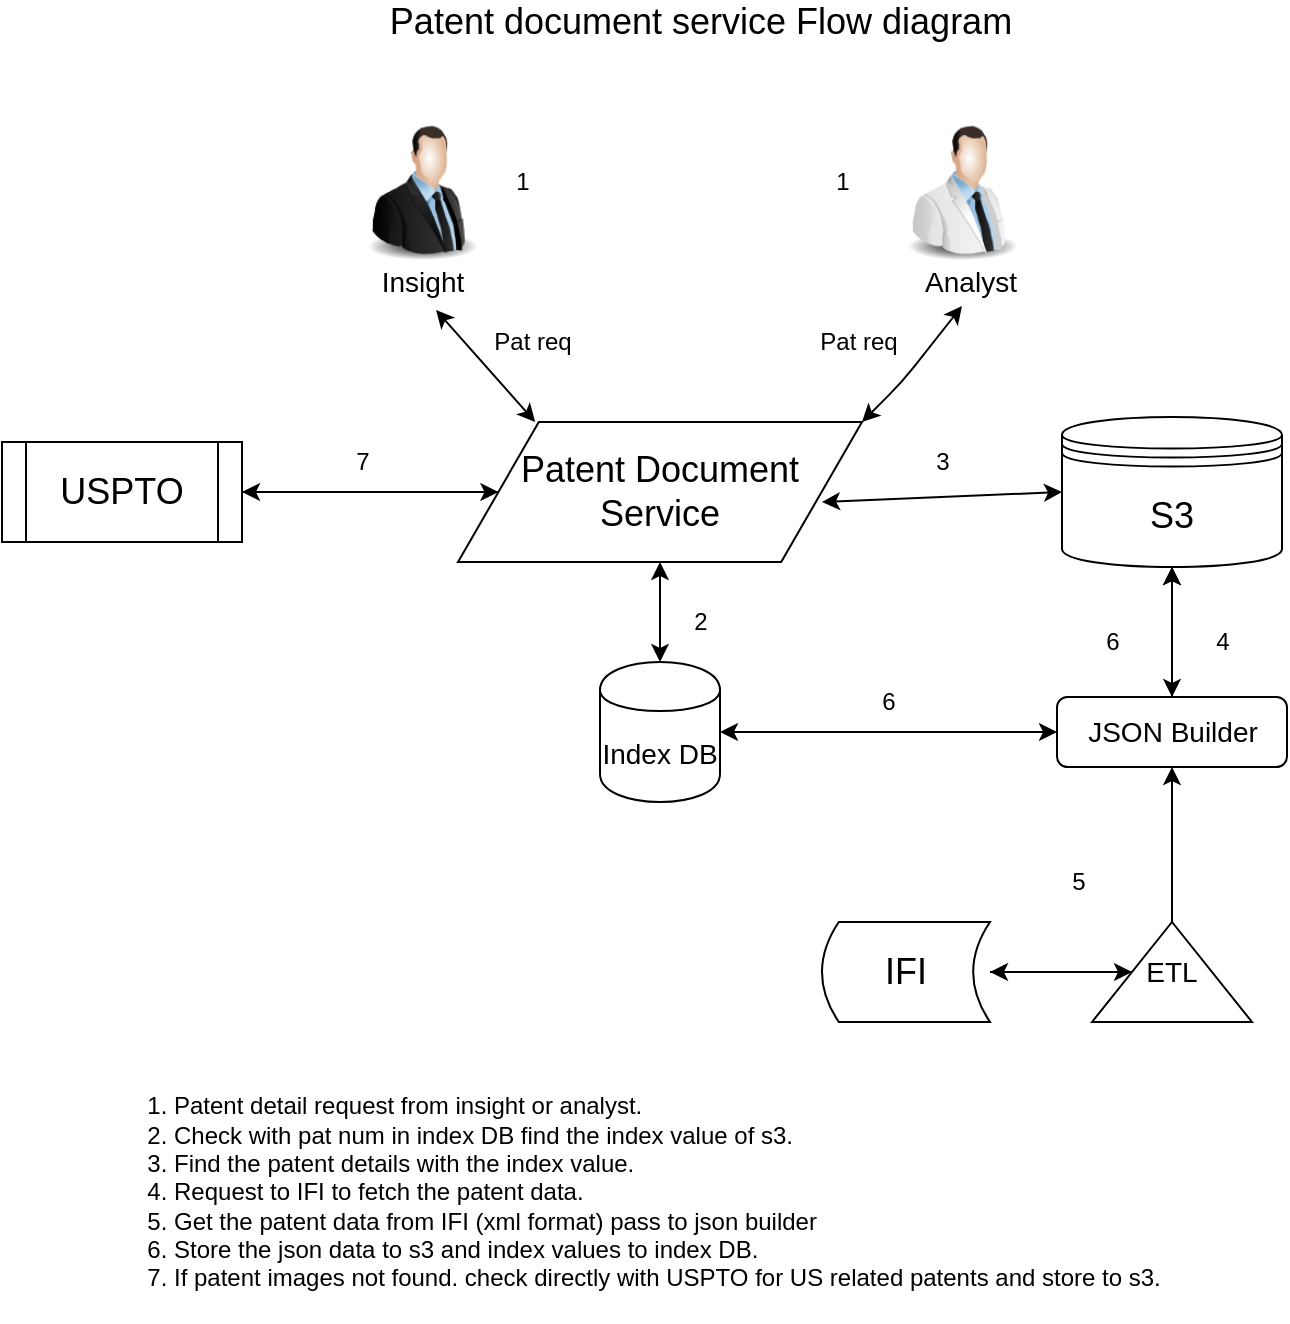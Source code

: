 <mxfile version="12.5.5" type="device"><diagram id="X-fhTgXpufYlBWxibosq" name="Page-1"><mxGraphModel dx="1408" dy="690" grid="1" gridSize="10" guides="1" tooltips="1" connect="1" arrows="1" fold="1" page="1" pageScale="1" pageWidth="827" pageHeight="1169" math="0" shadow="0"><root><mxCell id="0"/><mxCell id="1" parent="0"/><mxCell id="ar3HqUI64MT89x5p7FtE-33" style="edgeStyle=orthogonalEdgeStyle;rounded=0;orthogonalLoop=1;jettySize=auto;html=1;" edge="1" parent="1" source="ar3HqUI64MT89x5p7FtE-1" target="ar3HqUI64MT89x5p7FtE-31"><mxGeometry relative="1" as="geometry"/></mxCell><mxCell id="ar3HqUI64MT89x5p7FtE-1" value="&lt;font style=&quot;font-size: 18px&quot;&gt;Patent Document &lt;br&gt;Service&lt;/font&gt;" style="shape=parallelogram;perimeter=parallelogramPerimeter;whiteSpace=wrap;html=1;" vertex="1" parent="1"><mxGeometry x="298" y="230" width="202" height="70" as="geometry"/></mxCell><mxCell id="ar3HqUI64MT89x5p7FtE-2" value="" style="image;html=1;labelBackgroundColor=#ffffff;image=img/lib/clip_art/people/Suit_Man_128x128.png" vertex="1" parent="1"><mxGeometry x="240" y="80" width="80" height="70" as="geometry"/></mxCell><mxCell id="ar3HqUI64MT89x5p7FtE-3" value="" style="image;html=1;labelBackgroundColor=#ffffff;image=img/lib/clip_art/people/Scientist_Man_128x128.png" vertex="1" parent="1"><mxGeometry x="510" y="80" width="80" height="70" as="geometry"/></mxCell><mxCell id="ar3HqUI64MT89x5p7FtE-4" value="&lt;font style=&quot;font-size: 14px&quot;&gt;Insight&lt;/font&gt;" style="text;html=1;align=center;verticalAlign=middle;resizable=0;points=[];autosize=1;" vertex="1" parent="1"><mxGeometry x="250" y="150" width="60" height="20" as="geometry"/></mxCell><mxCell id="ar3HqUI64MT89x5p7FtE-5" value="&lt;font style=&quot;font-size: 14px&quot;&gt;Analyst&lt;/font&gt;" style="text;html=1;align=center;verticalAlign=middle;resizable=0;points=[];autosize=1;" vertex="1" parent="1"><mxGeometry x="524" y="150" width="60" height="20" as="geometry"/></mxCell><mxCell id="ar3HqUI64MT89x5p7FtE-6" value="" style="endArrow=classic;startArrow=classic;html=1;exitX=0.191;exitY=0;exitDx=0;exitDy=0;exitPerimeter=0;entryX=0.617;entryY=1.2;entryDx=0;entryDy=0;entryPerimeter=0;" edge="1" parent="1" source="ar3HqUI64MT89x5p7FtE-1"><mxGeometry width="50" height="50" relative="1" as="geometry"><mxPoint x="270" y="220" as="sourcePoint"/><mxPoint x="287.02" y="174" as="targetPoint"/></mxGeometry></mxCell><mxCell id="ar3HqUI64MT89x5p7FtE-7" value="" style="endArrow=classic;startArrow=classic;html=1;entryX=0.45;entryY=1.1;entryDx=0;entryDy=0;entryPerimeter=0;" edge="1" parent="1"><mxGeometry width="50" height="50" relative="1" as="geometry"><mxPoint x="500" y="230" as="sourcePoint"/><mxPoint x="550" y="172" as="targetPoint"/><Array as="points"><mxPoint x="520" y="210"/></Array></mxGeometry></mxCell><mxCell id="ar3HqUI64MT89x5p7FtE-8" value="Pat req" style="text;html=1;align=center;verticalAlign=middle;resizable=0;points=[];autosize=1;" vertex="1" parent="1"><mxGeometry x="310" y="180" width="50" height="20" as="geometry"/></mxCell><mxCell id="ar3HqUI64MT89x5p7FtE-11" value="Pat req" style="text;html=1;align=center;verticalAlign=middle;resizable=0;points=[];autosize=1;" vertex="1" parent="1"><mxGeometry x="473" y="180" width="50" height="20" as="geometry"/></mxCell><mxCell id="ar3HqUI64MT89x5p7FtE-12" style="edgeStyle=orthogonalEdgeStyle;rounded=0;orthogonalLoop=1;jettySize=auto;html=1;exitX=0.5;exitY=1;exitDx=0;exitDy=0;" edge="1" parent="1" source="ar3HqUI64MT89x5p7FtE-1" target="ar3HqUI64MT89x5p7FtE-1"><mxGeometry relative="1" as="geometry"/></mxCell><mxCell id="ar3HqUI64MT89x5p7FtE-24" style="edgeStyle=orthogonalEdgeStyle;rounded=0;orthogonalLoop=1;jettySize=auto;html=1;entryX=0.5;entryY=0;entryDx=0;entryDy=0;" edge="1" parent="1" source="ar3HqUI64MT89x5p7FtE-13" target="ar3HqUI64MT89x5p7FtE-20"><mxGeometry relative="1" as="geometry"/></mxCell><mxCell id="ar3HqUI64MT89x5p7FtE-13" value="&lt;font style=&quot;font-size: 18px&quot;&gt;S3&lt;/font&gt;" style="shape=datastore;whiteSpace=wrap;html=1;" vertex="1" parent="1"><mxGeometry x="600" y="227.5" width="110" height="75" as="geometry"/></mxCell><mxCell id="ar3HqUI64MT89x5p7FtE-15" value="" style="endArrow=classic;startArrow=classic;html=1;entryX=0;entryY=0.5;entryDx=0;entryDy=0;" edge="1" parent="1" target="ar3HqUI64MT89x5p7FtE-13"><mxGeometry width="50" height="50" relative="1" as="geometry"><mxPoint x="480" y="270" as="sourcePoint"/><mxPoint x="530" y="220" as="targetPoint"/></mxGeometry></mxCell><mxCell id="ar3HqUI64MT89x5p7FtE-17" value="&lt;font style=&quot;font-size: 14px&quot;&gt;Index DB&lt;/font&gt;" style="shape=cylinder;whiteSpace=wrap;html=1;boundedLbl=1;backgroundOutline=1;" vertex="1" parent="1"><mxGeometry x="369" y="350" width="60" height="70" as="geometry"/></mxCell><mxCell id="ar3HqUI64MT89x5p7FtE-18" style="edgeStyle=orthogonalEdgeStyle;rounded=0;orthogonalLoop=1;jettySize=auto;html=1;exitX=0.5;exitY=1;exitDx=0;exitDy=0;" edge="1" parent="1" source="ar3HqUI64MT89x5p7FtE-17" target="ar3HqUI64MT89x5p7FtE-17"><mxGeometry relative="1" as="geometry"/></mxCell><mxCell id="ar3HqUI64MT89x5p7FtE-19" value="" style="endArrow=classic;startArrow=classic;html=1;entryX=0.5;entryY=1;entryDx=0;entryDy=0;" edge="1" parent="1" source="ar3HqUI64MT89x5p7FtE-17" target="ar3HqUI64MT89x5p7FtE-1"><mxGeometry width="50" height="50" relative="1" as="geometry"><mxPoint x="370" y="360" as="sourcePoint"/><mxPoint x="420" y="310" as="targetPoint"/></mxGeometry></mxCell><mxCell id="ar3HqUI64MT89x5p7FtE-22" value="" style="edgeStyle=orthogonalEdgeStyle;rounded=0;orthogonalLoop=1;jettySize=auto;html=1;" edge="1" parent="1" source="ar3HqUI64MT89x5p7FtE-20" target="ar3HqUI64MT89x5p7FtE-13"><mxGeometry relative="1" as="geometry"/></mxCell><mxCell id="ar3HqUI64MT89x5p7FtE-23" value="" style="edgeStyle=orthogonalEdgeStyle;rounded=0;orthogonalLoop=1;jettySize=auto;html=1;" edge="1" parent="1" source="ar3HqUI64MT89x5p7FtE-20" target="ar3HqUI64MT89x5p7FtE-13"><mxGeometry relative="1" as="geometry"/></mxCell><mxCell id="ar3HqUI64MT89x5p7FtE-20" value="&lt;font style=&quot;font-size: 14px&quot;&gt;JSON Builder&lt;/font&gt;" style="rounded=1;whiteSpace=wrap;html=1;" vertex="1" parent="1"><mxGeometry x="597.5" y="367.5" width="115" height="35" as="geometry"/></mxCell><mxCell id="ar3HqUI64MT89x5p7FtE-21" value="" style="endArrow=classic;startArrow=classic;html=1;entryX=0;entryY=0.5;entryDx=0;entryDy=0;exitX=1;exitY=0.5;exitDx=0;exitDy=0;" edge="1" parent="1" source="ar3HqUI64MT89x5p7FtE-17" target="ar3HqUI64MT89x5p7FtE-20"><mxGeometry width="50" height="50" relative="1" as="geometry"><mxPoint x="440" y="390" as="sourcePoint"/><mxPoint x="480" y="350" as="targetPoint"/></mxGeometry></mxCell><mxCell id="ar3HqUI64MT89x5p7FtE-27" style="edgeStyle=orthogonalEdgeStyle;rounded=0;orthogonalLoop=1;jettySize=auto;html=1;entryX=0.5;entryY=0;entryDx=0;entryDy=0;" edge="1" parent="1" source="ar3HqUI64MT89x5p7FtE-25" target="ar3HqUI64MT89x5p7FtE-26"><mxGeometry relative="1" as="geometry"/></mxCell><mxCell id="ar3HqUI64MT89x5p7FtE-25" value="&lt;font style=&quot;font-size: 18px&quot;&gt;IFI&lt;/font&gt;" style="shape=dataStorage;whiteSpace=wrap;html=1;" vertex="1" parent="1"><mxGeometry x="480" y="480" width="84" height="50" as="geometry"/></mxCell><mxCell id="ar3HqUI64MT89x5p7FtE-28" style="edgeStyle=orthogonalEdgeStyle;rounded=0;orthogonalLoop=1;jettySize=auto;html=1;" edge="1" parent="1" source="ar3HqUI64MT89x5p7FtE-26" target="ar3HqUI64MT89x5p7FtE-25"><mxGeometry relative="1" as="geometry"/></mxCell><mxCell id="ar3HqUI64MT89x5p7FtE-29" style="edgeStyle=orthogonalEdgeStyle;rounded=0;orthogonalLoop=1;jettySize=auto;html=1;entryX=0.5;entryY=1;entryDx=0;entryDy=0;" edge="1" parent="1" source="ar3HqUI64MT89x5p7FtE-26" target="ar3HqUI64MT89x5p7FtE-20"><mxGeometry relative="1" as="geometry"/></mxCell><mxCell id="ar3HqUI64MT89x5p7FtE-26" value="&lt;font style=&quot;font-size: 14px&quot;&gt;ETL&lt;/font&gt;" style="triangle;whiteSpace=wrap;html=1;direction=north;" vertex="1" parent="1"><mxGeometry x="615" y="480" width="80" height="50" as="geometry"/></mxCell><mxCell id="ar3HqUI64MT89x5p7FtE-32" style="edgeStyle=orthogonalEdgeStyle;rounded=0;orthogonalLoop=1;jettySize=auto;html=1;" edge="1" parent="1" source="ar3HqUI64MT89x5p7FtE-31" target="ar3HqUI64MT89x5p7FtE-1"><mxGeometry relative="1" as="geometry"/></mxCell><mxCell id="ar3HqUI64MT89x5p7FtE-31" value="&lt;font style=&quot;font-size: 18px&quot;&gt;USPTO&lt;/font&gt;" style="shape=process;whiteSpace=wrap;html=1;backgroundOutline=1;" vertex="1" parent="1"><mxGeometry x="70" y="240" width="120" height="50" as="geometry"/></mxCell><mxCell id="ar3HqUI64MT89x5p7FtE-34" value="1" style="text;html=1;align=center;verticalAlign=middle;resizable=0;points=[];autosize=1;" vertex="1" parent="1"><mxGeometry x="320" y="100" width="20" height="20" as="geometry"/></mxCell><mxCell id="ar3HqUI64MT89x5p7FtE-35" value="1" style="text;html=1;align=center;verticalAlign=middle;resizable=0;points=[];autosize=1;" vertex="1" parent="1"><mxGeometry x="480" y="100" width="20" height="20" as="geometry"/></mxCell><mxCell id="ar3HqUI64MT89x5p7FtE-38" value="2" style="text;html=1;align=center;verticalAlign=middle;resizable=0;points=[];autosize=1;" vertex="1" parent="1"><mxGeometry x="409" y="320" width="20" height="20" as="geometry"/></mxCell><mxCell id="ar3HqUI64MT89x5p7FtE-39" value="3" style="text;html=1;align=center;verticalAlign=middle;resizable=0;points=[];autosize=1;" vertex="1" parent="1"><mxGeometry x="530" y="240" width="20" height="20" as="geometry"/></mxCell><mxCell id="ar3HqUI64MT89x5p7FtE-40" value="4" style="text;html=1;align=center;verticalAlign=middle;resizable=0;points=[];autosize=1;" vertex="1" parent="1"><mxGeometry x="670" y="330" width="20" height="20" as="geometry"/></mxCell><mxCell id="ar3HqUI64MT89x5p7FtE-41" value="5" style="text;html=1;align=center;verticalAlign=middle;resizable=0;points=[];autosize=1;" vertex="1" parent="1"><mxGeometry x="597.5" y="450" width="20" height="20" as="geometry"/></mxCell><mxCell id="ar3HqUI64MT89x5p7FtE-42" value="6&lt;span style=&quot;color: rgba(0 , 0 , 0 , 0) ; font-family: monospace ; font-size: 0px&quot;&gt;%3CmxGraphModel%3E%3Croot%3E%3CmxCell%20id%3D%220%22%2F%3E%3CmxCell%20id%3D%221%22%20parent%3D%220%22%2F%3E%3CmxCell%20id%3D%222%22%20value%3D%221%22%20style%3D%22text%3Bhtml%3D1%3Balign%3Dcenter%3BverticalAlign%3Dmiddle%3Bresizable%3D0%3Bpoints%3D%5B%5D%3Bautosize%3D1%3B%22%20vertex%3D%221%22%20parent%3D%221%22%3E%3CmxGeometry%20x%3D%22369%22%20y%3D%22220%22%20width%3D%2220%22%20height%3D%2220%22%20as%3D%22geometry%22%2F%3E%3C%2FmxCell%3E%3C%2Froot%3E%3C%2FmxGraphModel%3E&lt;/span&gt;" style="text;html=1;align=center;verticalAlign=middle;resizable=0;points=[];autosize=1;" vertex="1" parent="1"><mxGeometry x="503" y="360" width="20" height="20" as="geometry"/></mxCell><mxCell id="ar3HqUI64MT89x5p7FtE-43" value="6&lt;span style=&quot;color: rgba(0 , 0 , 0 , 0) ; font-family: monospace ; font-size: 0px&quot;&gt;%3CmxGraphModel%3E%3Croot%3E%3CmxCell%20id%3D%220%22%2F%3E%3CmxCell%20id%3D%221%22%20parent%3D%220%22%2F%3E%3CmxCell%20id%3D%222%22%20value%3D%221%22%20style%3D%22text%3Bhtml%3D1%3Balign%3Dcenter%3BverticalAlign%3Dmiddle%3Bresizable%3D0%3Bpoints%3D%5B%5D%3Bautosize%3D1%3B%22%20vertex%3D%221%22%20parent%3D%221%22%3E%3CmxGeometry%20x%3D%22369%22%20y%3D%22220%22%20width%3D%2220%22%20height%3D%2220%22%20as%3D%22geometry%22%2F%3E%3C%2FmxCell%3E%3C%2Froot%3E%3C%2FmxGraphModel%3E&lt;/span&gt;" style="text;html=1;align=center;verticalAlign=middle;resizable=0;points=[];autosize=1;" vertex="1" parent="1"><mxGeometry x="615" y="330" width="20" height="20" as="geometry"/></mxCell><mxCell id="ar3HqUI64MT89x5p7FtE-44" value="7" style="text;html=1;align=center;verticalAlign=middle;resizable=0;points=[];autosize=1;" vertex="1" parent="1"><mxGeometry x="240" y="240" width="20" height="20" as="geometry"/></mxCell><mxCell id="ar3HqUI64MT89x5p7FtE-46" value="&lt;ol&gt;&lt;li&gt;Patent detail request from insight or analyst.&lt;/li&gt;&lt;li&gt;Check with pat num in index DB find the index value of s3.&lt;/li&gt;&lt;li&gt;Find the patent details with the index value.&lt;/li&gt;&lt;li&gt;Request to IFI to fetch the patent data.&lt;/li&gt;&lt;li&gt;Get the patent data from IFI (xml format) pass to json builder&lt;/li&gt;&lt;li&gt;Store the json data to s3 and index values to index DB.&lt;/li&gt;&lt;li&gt;If patent images not found. check directly with USPTO for US related patents and store to s3.&lt;/li&gt;&lt;/ol&gt;" style="text;strokeColor=none;fillColor=none;html=1;whiteSpace=wrap;verticalAlign=middle;overflow=hidden;" vertex="1" parent="1"><mxGeometry x="114" y="550" width="570" height="130" as="geometry"/></mxCell><mxCell id="ar3HqUI64MT89x5p7FtE-48" value="&lt;font style=&quot;font-size: 18px&quot;&gt;Patent document service Flow diagram&lt;/font&gt;" style="text;html=1;align=center;verticalAlign=middle;resizable=0;points=[];autosize=1;" vertex="1" parent="1"><mxGeometry x="254" y="20" width="330" height="20" as="geometry"/></mxCell></root></mxGraphModel></diagram></mxfile>
